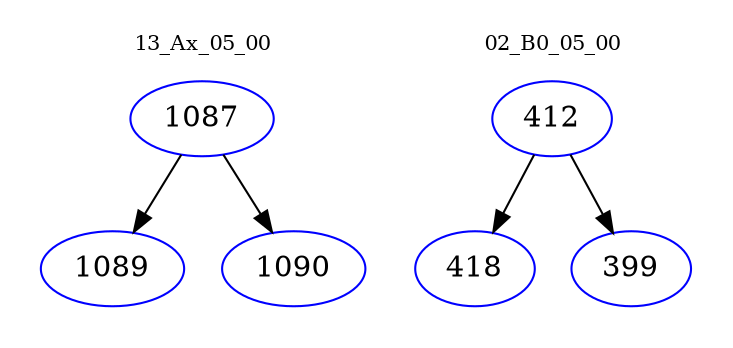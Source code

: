 digraph{
subgraph cluster_0 {
color = white
label = "13_Ax_05_00";
fontsize=10;
T0_1087 [label="1087", color="blue"]
T0_1087 -> T0_1089 [color="black"]
T0_1089 [label="1089", color="blue"]
T0_1087 -> T0_1090 [color="black"]
T0_1090 [label="1090", color="blue"]
}
subgraph cluster_1 {
color = white
label = "02_B0_05_00";
fontsize=10;
T1_412 [label="412", color="blue"]
T1_412 -> T1_418 [color="black"]
T1_418 [label="418", color="blue"]
T1_412 -> T1_399 [color="black"]
T1_399 [label="399", color="blue"]
}
}
